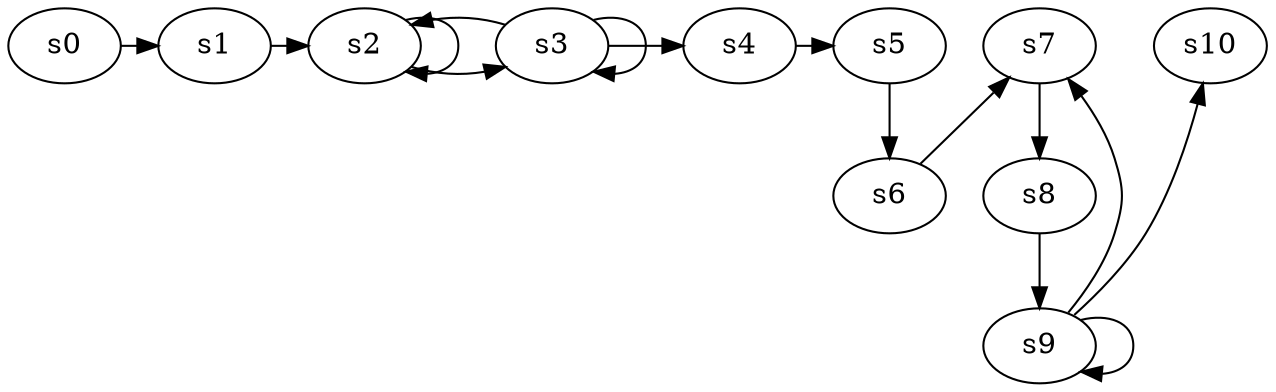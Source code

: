digraph game_0120_chain_11 {
    s0 [name="s0", player=0];
    s1 [name="s1", player=1, target=1];
    s2 [name="s2", player=0];
    s3 [name="s3", player=1];
    s4 [name="s4", player=0];
    s5 [name="s5", player=1];
    s6 [name="s6", player=0];
    s7 [name="s7", player=1];
    s8 [name="s8", player=0];
    s9 [name="s9", player=1, target=1];
    s10 [name="s10", player=0];

    s0 -> s1 [constraint="time % 4 == 2"];
    s1 -> s2 [constraint="time == 1 || time == 5"];
    s2 -> s3 [constraint="time == 19"];
    s3 -> s4 [constraint="time == 5 || time == 8 || time == 14 || time == 18"];
    s4 -> s5 [constraint="time == 7 || time == 12 || time == 19"];
    s5 -> s6;
    s6 -> s7 [constraint="time == 9 || time == 19"];
    s7 -> s8;
    s8 -> s9;
    s9 -> s10 [constraint="time == 7 || time == 14"];
    s2 -> s2 [constraint="time % 3 == 0"];
    s3 -> s3 [constraint="time % 4 == 0"];
    s3 -> s2 [constraint="!(time % 3 == 0)"];
    s9 -> s9 [constraint="time % 2 == 0"];
    s9 -> s7 [constraint="!(time % 3 == 0)"];
}
